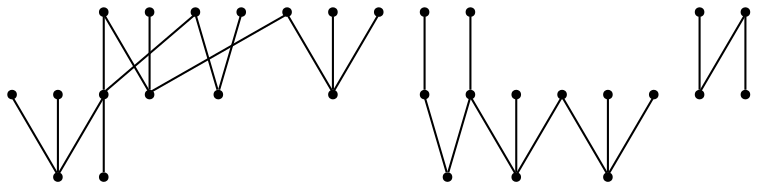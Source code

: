 graph {
  node [shape=point,comment="{\"directed\":false,\"doi\":\"10.1007/978-3-319-73915-1_1\",\"figure\":\"7 (1)\"}"]

  v0 [pos="1113.6034836728836,314.3824866785881"]
  v1 [pos="1143.7322800681184,371.68586208726924"]
  v2 [pos="1197.5397499151923,440.7178979105656"]
  v3 [pos="1057.750771856079,347.17289902793055"]
  v4 [pos="1036.8370340854756,437.4548346594653"]
  v5 [pos="1204.8159181986925,382.5779873767236"]
  v6 [pos="1148.790261782854,404.36662550268045"]
  v7 [pos="1168.8560321063512,427.478442898774"]
  v8 [pos="1183.1915957574197,411.1259914624584"]
  v9 [pos="1167.3693666947831,375.9729168214743"]
  v10 [pos="1152.2585966435595,342.04082021884085"]
  v11 [pos="1191.9763992508028,334.33448330294584"]
  v12 [pos="1133.5857624039436,445.47679676691354"]
  v13 [pos="1101.7130536533439,414.8723207652456"]
  v14 [pos="1119.5909372891092,280.602698366784"]
  v15 [pos="1107.9379464212536,479.844389207901"]
  v16 [pos="1085.4489486761245,453.21541235774123"]
  v17 [pos="1070.9789909042518,273.63908891253"]
  v18 [pos="1088.0952442670405,325.3852067680946"]
  v19 [pos="1070.9789909042518,489.17905452206287"]
  v20 [pos="1055.8025817088592,423.42791033397754"]
  v21 [pos="1057.7684653333033,318.7791903467244"]
  v22 [pos="1078.3206870521894,352.29648888729645"]
  v23 [pos="1042.5567486689843,458.55804573441617"]
  v24 [pos="1039.6302189212738,354.42288336008306"]
  v25 [pos="1057.3570005794845,381.40919889257316"]
  v26 [pos="1030.9048705984383,331.2225281260004"]
  v27 [pos="1029.118067855336,394.63619072724237"]
  v28 [pos="1009.7222968949126,459.0664924909014"]
  v29 [pos="1006.780187984866,362.3438444524197"]

  v29 -- v25 [id="-2",pos="1006.780187984866,362.3438444524197 1057.3570005794845,381.40919889257316 1057.3570005794845,381.40919889257316 1057.3570005794845,381.40919889257316"]
  v28 -- v4 [id="-3",pos="1009.7222968949126,459.0664924909014 1036.8370340854756,437.4548346594653 1036.8370340854756,437.4548346594653 1036.8370340854756,437.4548346594653"]
  v27 -- v25 [id="-4",pos="1029.118067855336,394.63619072724237 1057.3570005794845,381.40919889257316 1057.3570005794845,381.40919889257316 1057.3570005794845,381.40919889257316"]
  v26 -- v3 [id="-5",pos="1030.9048705984383,331.2225281260004 1057.750771856079,347.17289902793055 1057.750771856079,347.17289902793055 1057.750771856079,347.17289902793055"]
  v4 -- v23 [id="-6",pos="1036.8370340854756,437.4548346594653 1042.5567486689843,458.55804573441617 1042.5567486689843,458.55804573441617 1042.5567486689843,458.55804573441617"]
  v24 -- v25 [id="-7",pos="1039.6302189212738,354.42288336008306 1057.3570005794845,381.40919889257316 1057.3570005794845,381.40919889257316 1057.3570005794845,381.40919889257316"]
  v24 -- v3 [id="-8",pos="1039.6302189212738,354.42288336008306 1057.750771856079,347.17289902793055 1057.750771856079,347.17289902793055 1057.750771856079,347.17289902793055"]
  v20 -- v23 [id="-9",pos="1055.8025817088592,423.42791033397754 1042.5567486689843,458.55804573441617 1042.5567486689843,458.55804573441617 1042.5567486689843,458.55804573441617"]
  v21 -- v22 [id="-10",pos="1057.7684653333033,318.7791903467244 1078.3206870521894,352.29648888729645 1078.3206870521894,352.29648888729645 1078.3206870521894,352.29648888729645"]
  v21 -- v18 [id="-11",pos="1057.7684653333033,318.7791903467244 1088.0952442670405,325.3852067680946 1088.0952442670405,325.3852067680946 1088.0952442670405,325.3852067680946"]
  v19 -- v20 [id="-12",pos="1070.9789909042518,489.17905452206287 1055.8025817088592,423.42791033397754 1055.8025817088592,423.42791033397754 1055.8025817088592,423.42791033397754"]
  v17 -- v18 [id="-13",pos="1070.9789909042518,273.63908891253 1088.0952442670405,325.3852067680946 1088.0952442670405,325.3852067680946 1088.0952442670405,325.3852067680946"]
  v16 -- v13 [id="-14",pos="1085.4489486761245,453.21541235774123 1101.7130536533439,414.8723207652456 1101.7130536533439,414.8723207652456 1101.7130536533439,414.8723207652456"]
  v15 -- v13 [id="-15",pos="1107.9379464212536,479.844389207901 1101.7130536533439,414.8723207652456 1101.7130536533439,414.8723207652456 1101.7130536533439,414.8723207652456"]
  v14 -- v0 [id="-16",pos="1119.5909372891092,280.602698366784 1113.6034836728836,314.3824866785881 1113.6034836728836,314.3824866785881 1113.6034836728836,314.3824866785881"]
  v12 -- v7 [id="-17",pos="1133.5857624039436,445.47679676691354 1168.8560321063512,427.478442898774 1168.8560321063512,427.478442898774 1168.8560321063512,427.478442898774"]
  v12 -- v13 [id="-18",pos="1133.5857624039436,445.47679676691354 1101.7130536533439,414.8723207652456 1101.7130536533439,414.8723207652456 1101.7130536533439,414.8723207652456"]
  v1 -- v11 [id="-19",pos="1143.7322800681184,371.68586208726924 1191.9763992508028,334.33448330294584 1191.9763992508028,334.33448330294584 1191.9763992508028,334.33448330294584"]
  v10 -- v0 [id="-20",pos="1152.2585966435595,342.04082021884085 1113.6034836728836,314.3824866785881 1113.6034836728836,314.3824866785881 1113.6034836728836,314.3824866785881"]
  v9 -- v1 [id="-21",pos="1167.3693666947831,375.9729168214743 1143.7322800681184,371.68586208726924 1143.7322800681184,371.68586208726924 1143.7322800681184,371.68586208726924"]
  v9 -- v6 [id="-22",pos="1167.3693666947831,375.9729168214743 1148.790261782854,404.36662550268045 1148.790261782854,404.36662550268045 1148.790261782854,404.36662550268045"]
  v8 -- v7 [id="-23",pos="1183.1915957574197,411.1259914624584 1168.8560321063512,427.478442898774 1168.8560321063512,427.478442898774 1168.8560321063512,427.478442898774"]
  v2 -- v7 [id="-24",pos="1197.5397499151923,440.7178979105656 1168.8560321063512,427.478442898774 1168.8560321063512,427.478442898774 1168.8560321063512,427.478442898774"]
  v5 -- v6 [id="-25",pos="1204.8159181986925,382.5779873767236 1148.790261782854,404.36662550268045 1148.790261782854,404.36662550268045 1148.790261782854,404.36662550268045"]
  v4 -- v3 [id="-29",pos="1036.8370340854756,437.4548346594653 1041.1738431414813,403.4788475637724 1040.064751162599,384.2482747569957 1045.399882206884,363.81895048755547 1047.048737028362,357.5060003282098 1049.312725454671,351.0787477064857 1057.750771856079,347.17289902793055"]
  v2 -- v1 [id="-32",pos="1197.5397499151923,440.7178979105656 1178.3325498606878,424.4430141892798 1163.7203932266887,397.22469796687096 1143.7322800681184,371.68586208726924"]
  v1 -- v0 [id="-33",pos="1143.7322800681184,371.68586208726924 1139.4896060659391,349.45138086295003 1129.7524411676175,329.5094506778042 1113.6034836728836,314.3824866785881"]
}